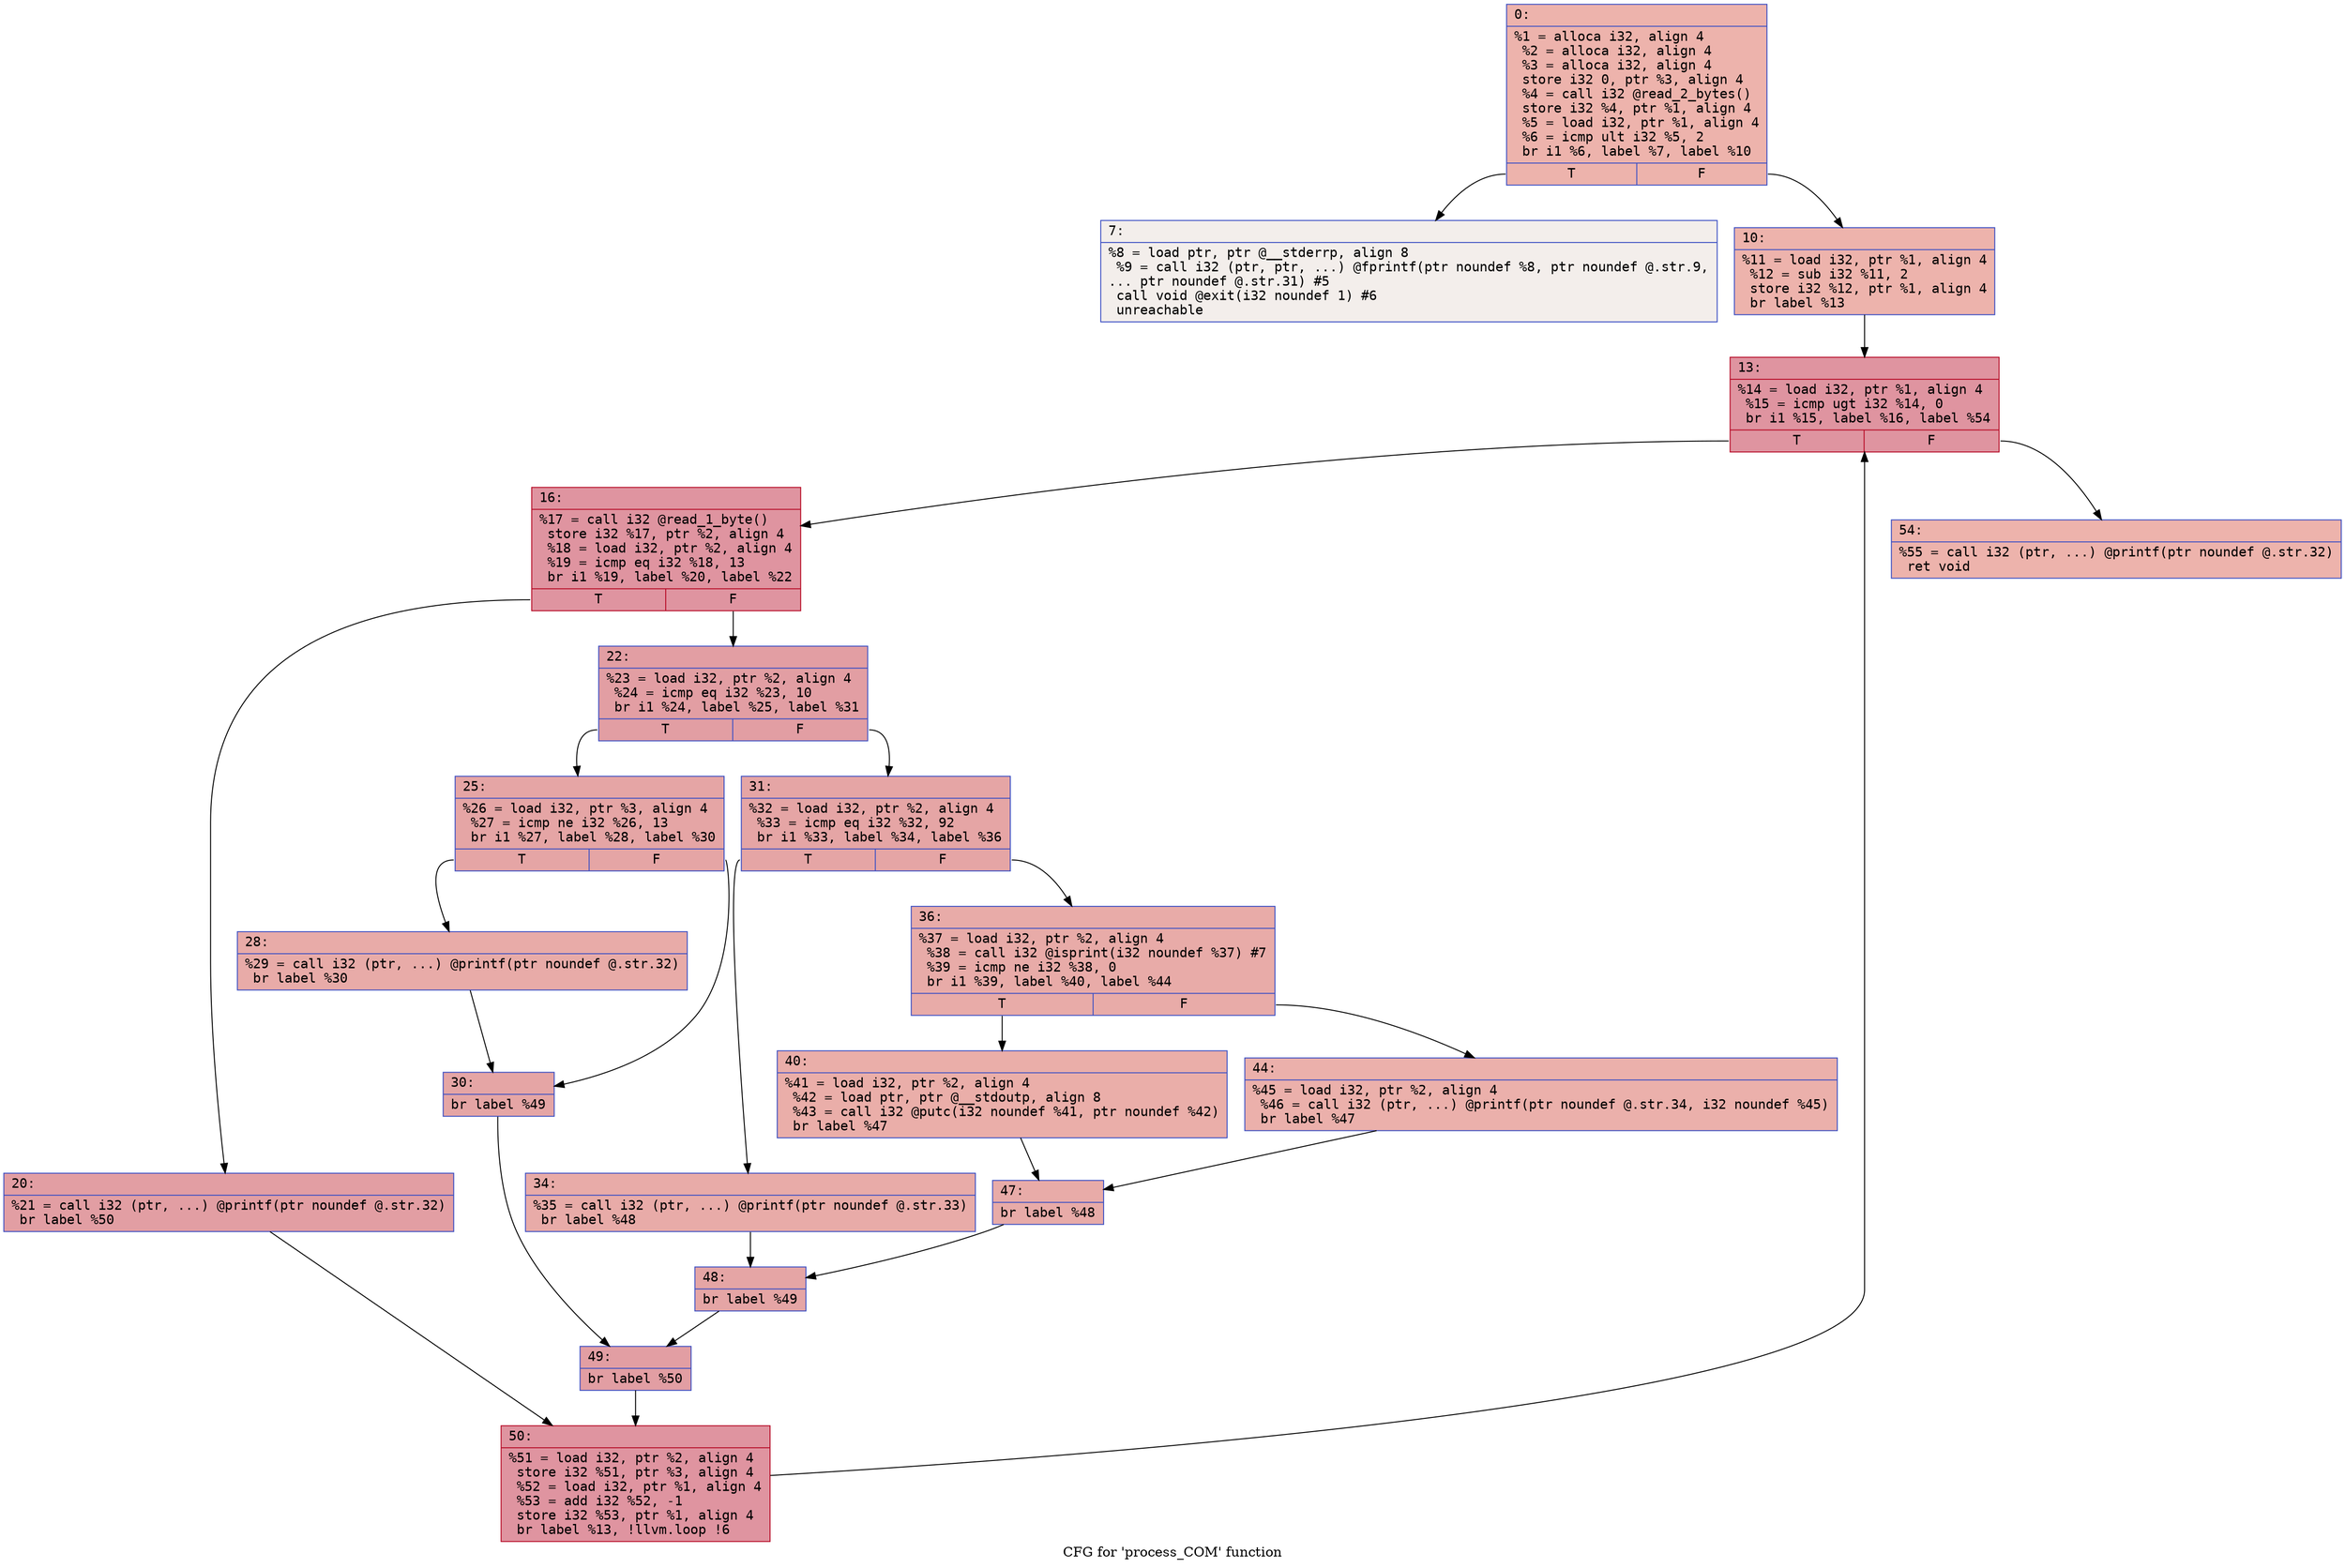 digraph "CFG for 'process_COM' function" {
	label="CFG for 'process_COM' function";

	Node0x6000004bff70 [shape=record,color="#3d50c3ff", style=filled, fillcolor="#d6524470" fontname="Courier",label="{0:\l|  %1 = alloca i32, align 4\l  %2 = alloca i32, align 4\l  %3 = alloca i32, align 4\l  store i32 0, ptr %3, align 4\l  %4 = call i32 @read_2_bytes()\l  store i32 %4, ptr %1, align 4\l  %5 = load i32, ptr %1, align 4\l  %6 = icmp ult i32 %5, 2\l  br i1 %6, label %7, label %10\l|{<s0>T|<s1>F}}"];
	Node0x6000004bff70:s0 -> Node0x6000004b8000[tooltip="0 -> 7\nProbability 0.00%" ];
	Node0x6000004bff70:s1 -> Node0x6000004b8050[tooltip="0 -> 10\nProbability 100.00%" ];
	Node0x6000004b8000 [shape=record,color="#3d50c3ff", style=filled, fillcolor="#e5d8d170" fontname="Courier",label="{7:\l|  %8 = load ptr, ptr @__stderrp, align 8\l  %9 = call i32 (ptr, ptr, ...) @fprintf(ptr noundef %8, ptr noundef @.str.9,\l... ptr noundef @.str.31) #5\l  call void @exit(i32 noundef 1) #6\l  unreachable\l}"];
	Node0x6000004b8050 [shape=record,color="#3d50c3ff", style=filled, fillcolor="#d6524470" fontname="Courier",label="{10:\l|  %11 = load i32, ptr %1, align 4\l  %12 = sub i32 %11, 2\l  store i32 %12, ptr %1, align 4\l  br label %13\l}"];
	Node0x6000004b8050 -> Node0x6000004b80a0[tooltip="10 -> 13\nProbability 100.00%" ];
	Node0x6000004b80a0 [shape=record,color="#b70d28ff", style=filled, fillcolor="#b70d2870" fontname="Courier",label="{13:\l|  %14 = load i32, ptr %1, align 4\l  %15 = icmp ugt i32 %14, 0\l  br i1 %15, label %16, label %54\l|{<s0>T|<s1>F}}"];
	Node0x6000004b80a0:s0 -> Node0x6000004b80f0[tooltip="13 -> 16\nProbability 96.88%" ];
	Node0x6000004b80a0:s1 -> Node0x6000004b85a0[tooltip="13 -> 54\nProbability 3.12%" ];
	Node0x6000004b80f0 [shape=record,color="#b70d28ff", style=filled, fillcolor="#b70d2870" fontname="Courier",label="{16:\l|  %17 = call i32 @read_1_byte()\l  store i32 %17, ptr %2, align 4\l  %18 = load i32, ptr %2, align 4\l  %19 = icmp eq i32 %18, 13\l  br i1 %19, label %20, label %22\l|{<s0>T|<s1>F}}"];
	Node0x6000004b80f0:s0 -> Node0x6000004b8140[tooltip="16 -> 20\nProbability 50.00%" ];
	Node0x6000004b80f0:s1 -> Node0x6000004b8190[tooltip="16 -> 22\nProbability 50.00%" ];
	Node0x6000004b8140 [shape=record,color="#3d50c3ff", style=filled, fillcolor="#be242e70" fontname="Courier",label="{20:\l|  %21 = call i32 (ptr, ...) @printf(ptr noundef @.str.32)\l  br label %50\l}"];
	Node0x6000004b8140 -> Node0x6000004b8550[tooltip="20 -> 50\nProbability 100.00%" ];
	Node0x6000004b8190 [shape=record,color="#3d50c3ff", style=filled, fillcolor="#be242e70" fontname="Courier",label="{22:\l|  %23 = load i32, ptr %2, align 4\l  %24 = icmp eq i32 %23, 10\l  br i1 %24, label %25, label %31\l|{<s0>T|<s1>F}}"];
	Node0x6000004b8190:s0 -> Node0x6000004b81e0[tooltip="22 -> 25\nProbability 50.00%" ];
	Node0x6000004b8190:s1 -> Node0x6000004b82d0[tooltip="22 -> 31\nProbability 50.00%" ];
	Node0x6000004b81e0 [shape=record,color="#3d50c3ff", style=filled, fillcolor="#c5333470" fontname="Courier",label="{25:\l|  %26 = load i32, ptr %3, align 4\l  %27 = icmp ne i32 %26, 13\l  br i1 %27, label %28, label %30\l|{<s0>T|<s1>F}}"];
	Node0x6000004b81e0:s0 -> Node0x6000004b8230[tooltip="25 -> 28\nProbability 50.00%" ];
	Node0x6000004b81e0:s1 -> Node0x6000004b8280[tooltip="25 -> 30\nProbability 50.00%" ];
	Node0x6000004b8230 [shape=record,color="#3d50c3ff", style=filled, fillcolor="#cc403a70" fontname="Courier",label="{28:\l|  %29 = call i32 (ptr, ...) @printf(ptr noundef @.str.32)\l  br label %30\l}"];
	Node0x6000004b8230 -> Node0x6000004b8280[tooltip="28 -> 30\nProbability 100.00%" ];
	Node0x6000004b8280 [shape=record,color="#3d50c3ff", style=filled, fillcolor="#c5333470" fontname="Courier",label="{30:\l|  br label %49\l}"];
	Node0x6000004b8280 -> Node0x6000004b8500[tooltip="30 -> 49\nProbability 100.00%" ];
	Node0x6000004b82d0 [shape=record,color="#3d50c3ff", style=filled, fillcolor="#c5333470" fontname="Courier",label="{31:\l|  %32 = load i32, ptr %2, align 4\l  %33 = icmp eq i32 %32, 92\l  br i1 %33, label %34, label %36\l|{<s0>T|<s1>F}}"];
	Node0x6000004b82d0:s0 -> Node0x6000004b8320[tooltip="31 -> 34\nProbability 50.00%" ];
	Node0x6000004b82d0:s1 -> Node0x6000004b8370[tooltip="31 -> 36\nProbability 50.00%" ];
	Node0x6000004b8320 [shape=record,color="#3d50c3ff", style=filled, fillcolor="#cc403a70" fontname="Courier",label="{34:\l|  %35 = call i32 (ptr, ...) @printf(ptr noundef @.str.33)\l  br label %48\l}"];
	Node0x6000004b8320 -> Node0x6000004b84b0[tooltip="34 -> 48\nProbability 100.00%" ];
	Node0x6000004b8370 [shape=record,color="#3d50c3ff", style=filled, fillcolor="#cc403a70" fontname="Courier",label="{36:\l|  %37 = load i32, ptr %2, align 4\l  %38 = call i32 @isprint(i32 noundef %37) #7\l  %39 = icmp ne i32 %38, 0\l  br i1 %39, label %40, label %44\l|{<s0>T|<s1>F}}"];
	Node0x6000004b8370:s0 -> Node0x6000004b83c0[tooltip="36 -> 40\nProbability 62.50%" ];
	Node0x6000004b8370:s1 -> Node0x6000004b8410[tooltip="36 -> 44\nProbability 37.50%" ];
	Node0x6000004b83c0 [shape=record,color="#3d50c3ff", style=filled, fillcolor="#d0473d70" fontname="Courier",label="{40:\l|  %41 = load i32, ptr %2, align 4\l  %42 = load ptr, ptr @__stdoutp, align 8\l  %43 = call i32 @putc(i32 noundef %41, ptr noundef %42)\l  br label %47\l}"];
	Node0x6000004b83c0 -> Node0x6000004b8460[tooltip="40 -> 47\nProbability 100.00%" ];
	Node0x6000004b8410 [shape=record,color="#3d50c3ff", style=filled, fillcolor="#d24b4070" fontname="Courier",label="{44:\l|  %45 = load i32, ptr %2, align 4\l  %46 = call i32 (ptr, ...) @printf(ptr noundef @.str.34, i32 noundef %45)\l  br label %47\l}"];
	Node0x6000004b8410 -> Node0x6000004b8460[tooltip="44 -> 47\nProbability 100.00%" ];
	Node0x6000004b8460 [shape=record,color="#3d50c3ff", style=filled, fillcolor="#cc403a70" fontname="Courier",label="{47:\l|  br label %48\l}"];
	Node0x6000004b8460 -> Node0x6000004b84b0[tooltip="47 -> 48\nProbability 100.00%" ];
	Node0x6000004b84b0 [shape=record,color="#3d50c3ff", style=filled, fillcolor="#c5333470" fontname="Courier",label="{48:\l|  br label %49\l}"];
	Node0x6000004b84b0 -> Node0x6000004b8500[tooltip="48 -> 49\nProbability 100.00%" ];
	Node0x6000004b8500 [shape=record,color="#3d50c3ff", style=filled, fillcolor="#be242e70" fontname="Courier",label="{49:\l|  br label %50\l}"];
	Node0x6000004b8500 -> Node0x6000004b8550[tooltip="49 -> 50\nProbability 100.00%" ];
	Node0x6000004b8550 [shape=record,color="#b70d28ff", style=filled, fillcolor="#b70d2870" fontname="Courier",label="{50:\l|  %51 = load i32, ptr %2, align 4\l  store i32 %51, ptr %3, align 4\l  %52 = load i32, ptr %1, align 4\l  %53 = add i32 %52, -1\l  store i32 %53, ptr %1, align 4\l  br label %13, !llvm.loop !6\l}"];
	Node0x6000004b8550 -> Node0x6000004b80a0[tooltip="50 -> 13\nProbability 100.00%" ];
	Node0x6000004b85a0 [shape=record,color="#3d50c3ff", style=filled, fillcolor="#d6524470" fontname="Courier",label="{54:\l|  %55 = call i32 (ptr, ...) @printf(ptr noundef @.str.32)\l  ret void\l}"];
}
